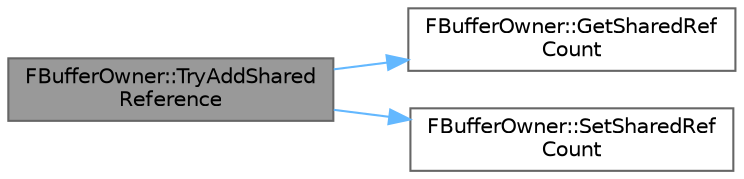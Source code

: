 digraph "FBufferOwner::TryAddSharedReference"
{
 // INTERACTIVE_SVG=YES
 // LATEX_PDF_SIZE
  bgcolor="transparent";
  edge [fontname=Helvetica,fontsize=10,labelfontname=Helvetica,labelfontsize=10];
  node [fontname=Helvetica,fontsize=10,shape=box,height=0.2,width=0.4];
  rankdir="LR";
  Node1 [id="Node000001",label="FBufferOwner::TryAddShared\lReference",height=0.2,width=0.4,color="gray40", fillcolor="grey60", style="filled", fontcolor="black",tooltip=" "];
  Node1 -> Node2 [id="edge1_Node000001_Node000002",color="steelblue1",style="solid",tooltip=" "];
  Node2 [id="Node000002",label="FBufferOwner::GetSharedRef\lCount",height=0.2,width=0.4,color="grey40", fillcolor="white", style="filled",URL="$d3/d0f/classFBufferOwner.html#a6b0aa724257fac8dcf0dd18714d4fb31",tooltip=" "];
  Node1 -> Node3 [id="edge2_Node000001_Node000003",color="steelblue1",style="solid",tooltip=" "];
  Node3 [id="Node000003",label="FBufferOwner::SetSharedRef\lCount",height=0.2,width=0.4,color="grey40", fillcolor="white", style="filled",URL="$d3/d0f/classFBufferOwner.html#a044fc8bac46177143487cfbc9a0ab538",tooltip=" "];
}
